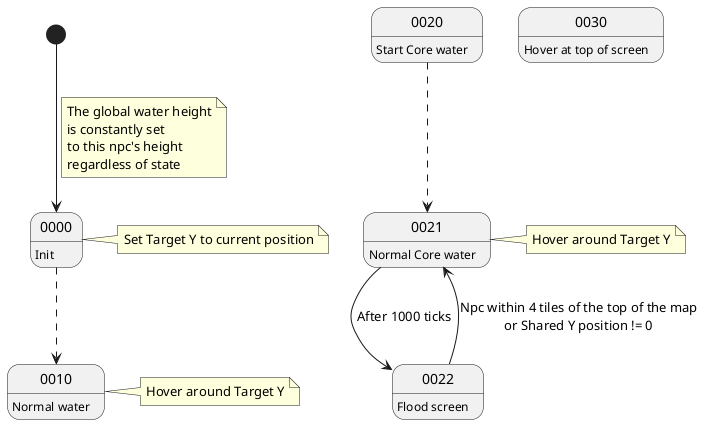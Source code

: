 @startuml Npc 191 - Water Level
[*] --> 0000
note on link
The global water height
is constantly set
to this npc's height
regardless of state 
end note
0000 : Init
note right of 0000 : Set Target Y to current position
0000 -[dashed]-> 0010

0010 : Normal water
note right of 0010 : Hover around Target Y

0020 : Start Core water
0020 -[dashed]-> 0021

0021 : Normal Core water
note right of 0021 : Hover around Target Y
0021 --> 0022 : After 1000 ticks

0022 : Flood screen
0022 --> 0021 : Npc within 4 tiles of the top of the map\n\
or Shared Y position != 0

0030 : Hover at top of screen

@enduml